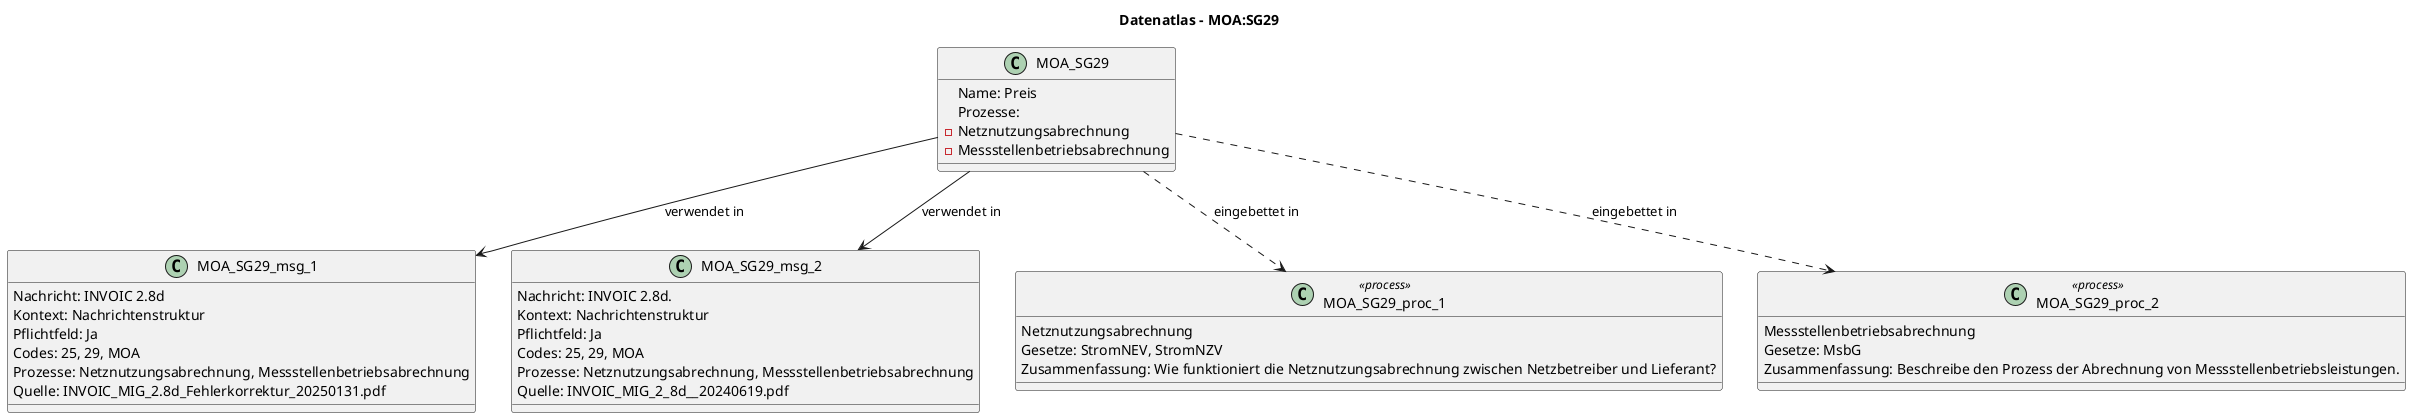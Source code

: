 @startuml
title Datenatlas – MOA:SG29
class MOA_SG29 {
  Name: Preis
  Prozesse:
    - Netznutzungsabrechnung
    - Messstellenbetriebsabrechnung
}
class MOA_SG29_msg_1 {
  Nachricht: INVOIC 2.8d
  Kontext: Nachrichtenstruktur
  Pflichtfeld: Ja
  Codes: 25, 29, MOA
  Prozesse: Netznutzungsabrechnung, Messstellenbetriebsabrechnung
  Quelle: INVOIC_MIG_2.8d_Fehlerkorrektur_20250131.pdf
}
MOA_SG29 --> MOA_SG29_msg_1 : verwendet in
class MOA_SG29_msg_2 {
  Nachricht: INVOIC 2.8d.
  Kontext: Nachrichtenstruktur
  Pflichtfeld: Ja
  Codes: 25, 29, MOA
  Prozesse: Netznutzungsabrechnung, Messstellenbetriebsabrechnung
  Quelle: INVOIC_MIG_2_8d__20240619.pdf
}
MOA_SG29 --> MOA_SG29_msg_2 : verwendet in
class MOA_SG29_proc_1 <<process>> {
  Netznutzungsabrechnung
  Gesetze: StromNEV, StromNZV
  Zusammenfassung: Wie funktioniert die Netznutzungsabrechnung zwischen Netzbetreiber und Lieferant?
}
MOA_SG29 ..> MOA_SG29_proc_1 : eingebettet in
class MOA_SG29_proc_2 <<process>> {
  Messstellenbetriebsabrechnung
  Gesetze: MsbG
  Zusammenfassung: Beschreibe den Prozess der Abrechnung von Messstellenbetriebsleistungen.
}
MOA_SG29 ..> MOA_SG29_proc_2 : eingebettet in
@enduml